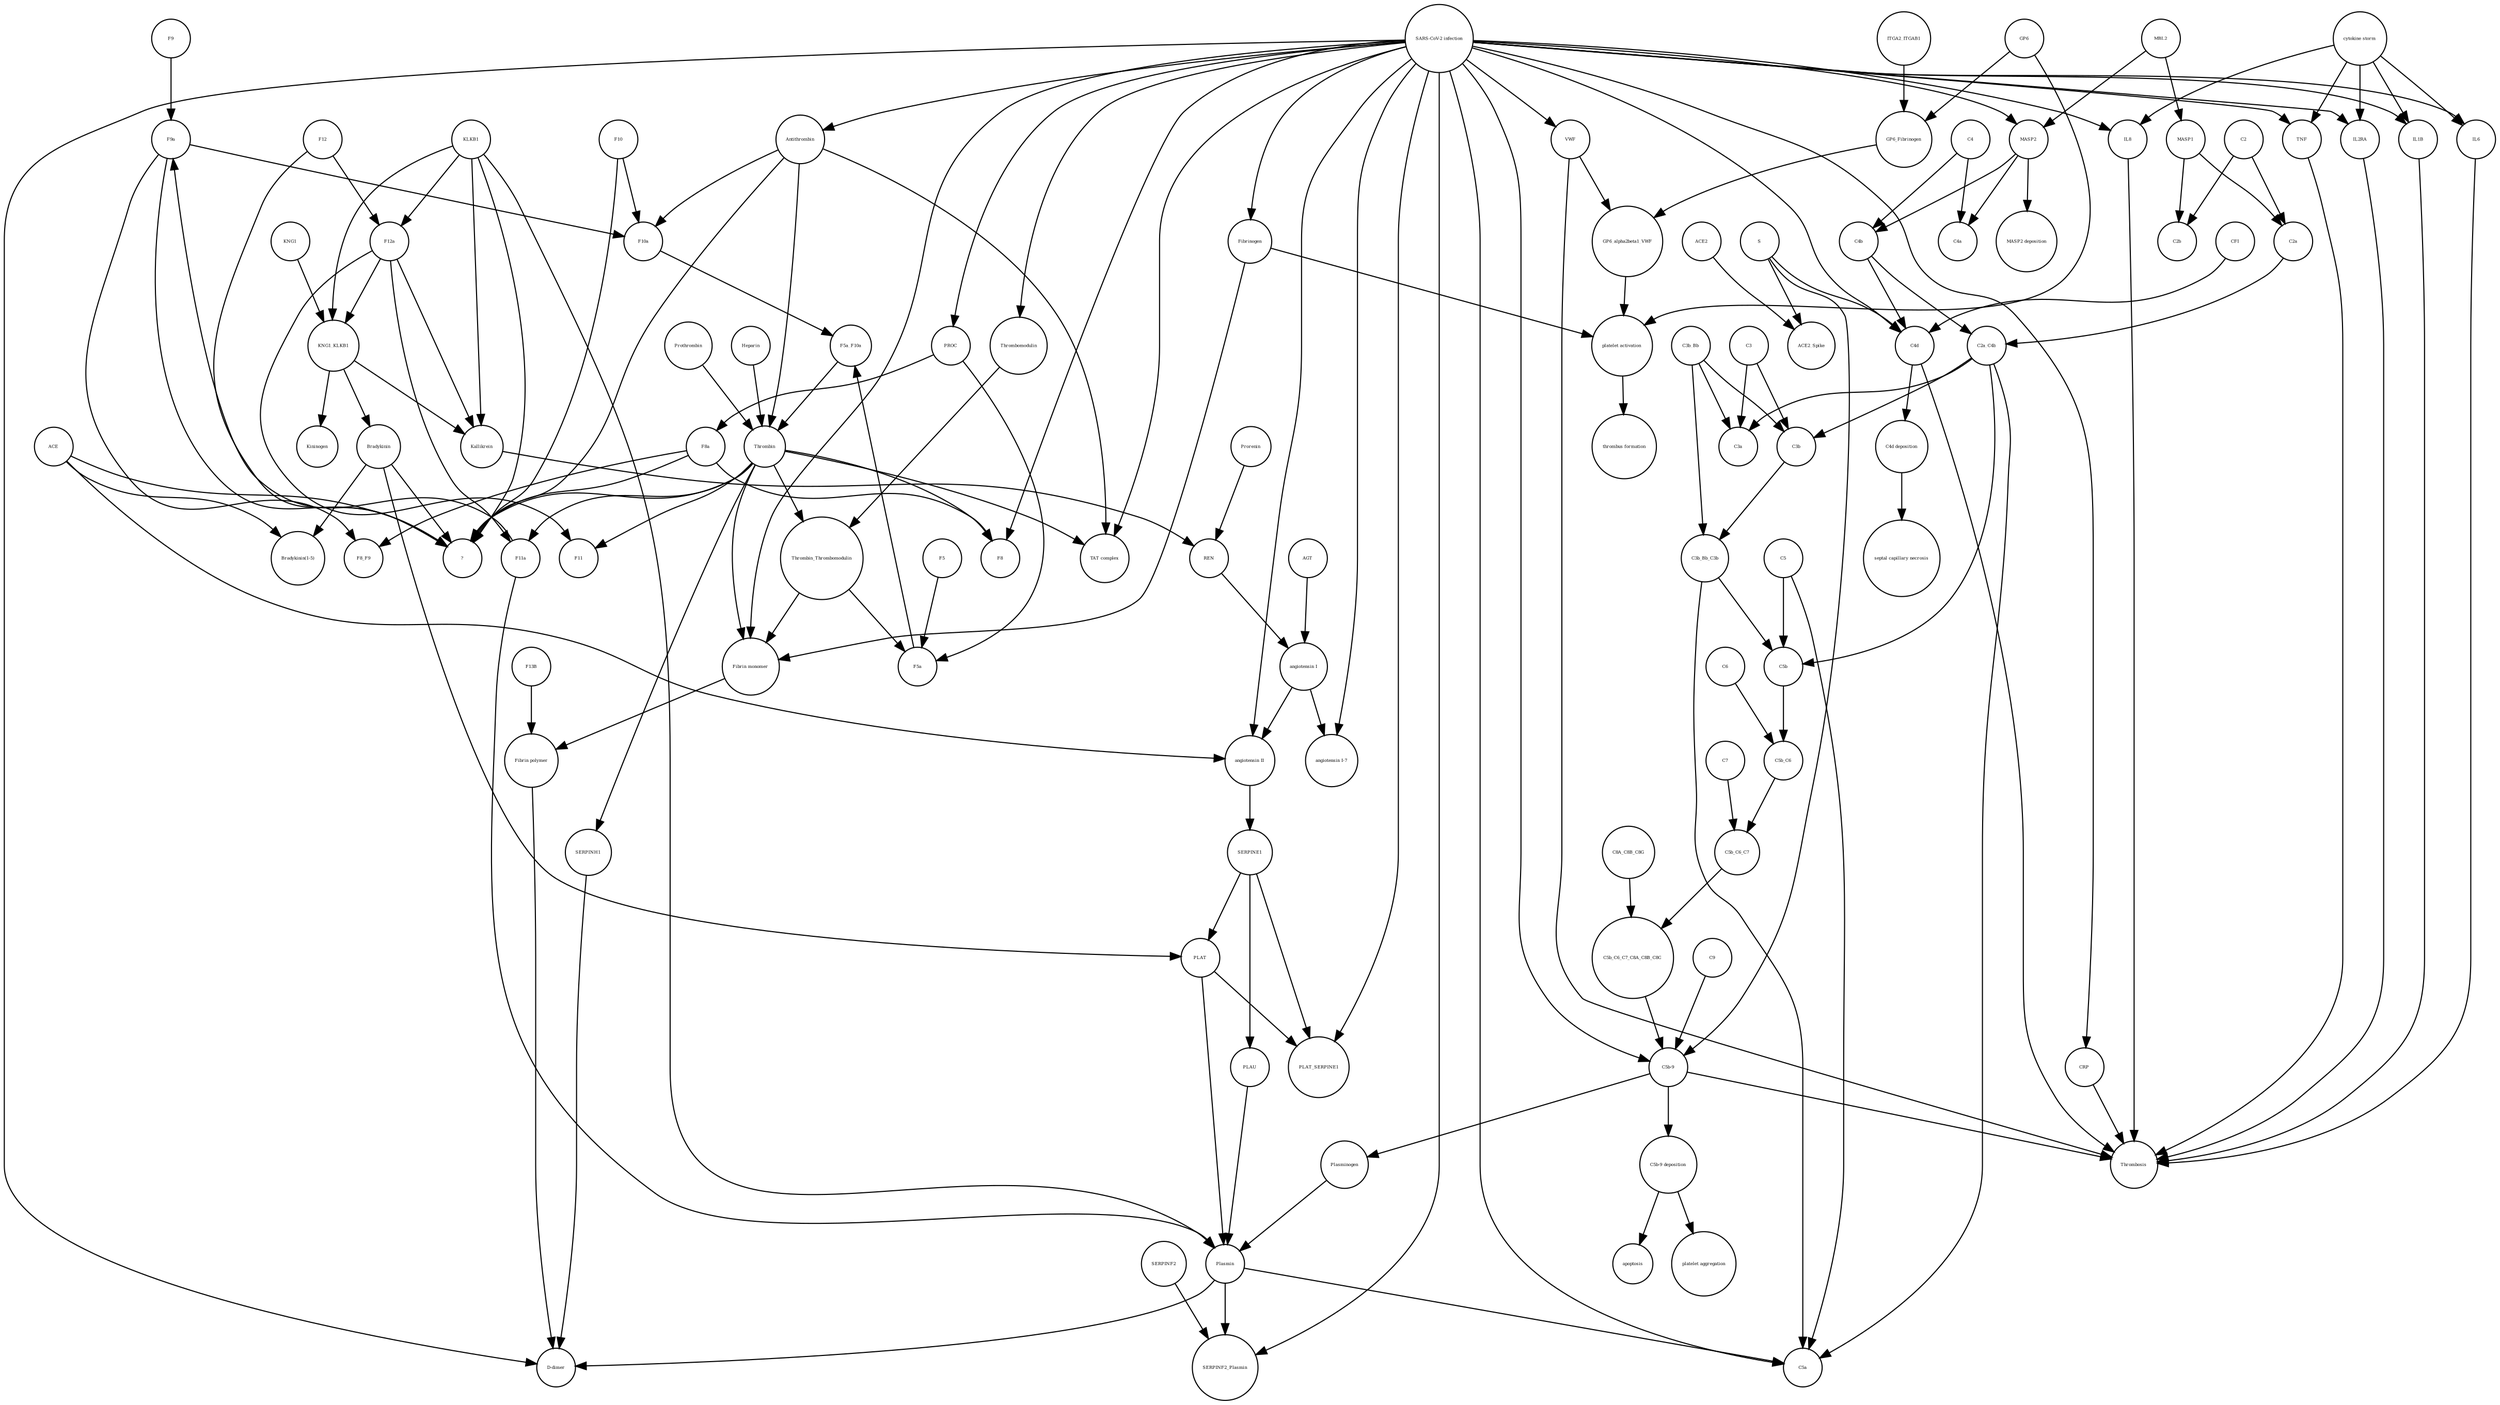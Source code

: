 strict digraph  {
F8a [annotation="urn_miriam_hgnc_HGNC%3A3546", bipartite=0, cls=macromolecule, fontsize=4, label=F8a, shape=circle];
C3b [annotation="", bipartite=0, cls=macromolecule, fontsize=4, label=C3b, shape=circle];
F8_F9 [annotation=urn_miriam_pubmed_22471307, bipartite=0, cls=complex, fontsize=4, label=F8_F9, shape=circle];
Prorenin [annotation="", bipartite=0, cls=macromolecule, fontsize=4, label=Prorenin, shape=circle];
"?" [annotation="", bipartite=0, cls=macromolecule, fontsize=4, label="?", shape=circle];
ACE2_Spike [annotation="", bipartite=0, cls=complex, fontsize=4, label=ACE2_Spike, shape=circle];
"thrombus formation" [annotation="", bipartite=0, cls=phenotype, fontsize=4, label="thrombus formation", shape=circle];
SERPINF2_Plasmin [annotation="", bipartite=0, cls=complex, fontsize=4, label=SERPINF2_Plasmin, shape=circle];
MASP1 [annotation="urn_miriam_hgnc_HGNC%3A6901", bipartite=0, cls=macromolecule, fontsize=4, label=MASP1, shape=circle];
"angiotensin I-7" [annotation="urn_miriam_obo.chebi_CHEBI%3A55438", bipartite=0, cls="simple chemical", fontsize=4, label="angiotensin I-7", shape=circle];
Thrombin [annotation="urn_miriam_hgnc_HGNC%3A3535", bipartite=0, cls=macromolecule, fontsize=4, label=Thrombin, shape=circle];
"septal capillary necrosis" [annotation="", bipartite=0, cls=phenotype, fontsize=4, label="septal capillary necrosis", shape=circle];
ACE2 [annotation="urn_miriam_hgnc_HGNC%3A13557", bipartite=0, cls=macromolecule, fontsize=4, label=ACE2, shape=circle];
C4a [annotation="", bipartite=0, cls=macromolecule, fontsize=4, label=C4a, shape=circle];
Thrombosis [annotation="urn_miriam_mesh_D013923|urn_miriam_mesh_D055806", bipartite=0, cls=phenotype, fontsize=4, label=Thrombosis, shape=circle];
CFI [annotation="urn_miriam_hgnc_HGNC%3A2771", bipartite=0, cls=macromolecule, fontsize=4, label=CFI, shape=circle];
F10 [annotation="urn_miriam_hgnc_HGNC%3A3528", bipartite=0, cls=macromolecule, fontsize=4, label=F10, shape=circle];
GP6_alpha2beta1_VWF [annotation="", bipartite=0, cls=complex, fontsize=4, label=GP6_alpha2beta1_VWF, shape=circle];
PROC [annotation="urn_miriam_hgnc_HGNC%3A9451", bipartite=0, cls=macromolecule, fontsize=4, label=PROC, shape=circle];
IL1B [annotation=urn_miriam_hgnc_5992, bipartite=0, cls=macromolecule, fontsize=4, label=IL1B, shape=circle];
GP6 [annotation=urn_miriam_hgnc_14388, bipartite=0, cls=macromolecule, fontsize=4, label=GP6, shape=circle];
C4 [annotation="", bipartite=0, cls=macromolecule, fontsize=4, label=C4, shape=circle];
KNG1_KLKB1 [annotation=urn_miriam_pubmed_17598838, bipartite=0, cls=complex, fontsize=4, label=KNG1_KLKB1, shape=circle];
"angiotensin I" [annotation="urn_miriam_obo.chebi_CHEBI%3A2718", bipartite=0, cls="simple chemical", fontsize=4, label="angiotensin I", shape=circle];
VWF [annotation="urn_miriam_hgnc_HGNC%3A12726", bipartite=0, cls=macromolecule, fontsize=4, label=VWF, shape=circle];
Antithrombin [annotation="urn_miriam_hgnc_HGNC%3A775", bipartite=0, cls=macromolecule, fontsize=4, label=Antithrombin, shape=circle];
SERPINE1 [annotation="urn_miriam_hgnc_HGNC%3A8593", bipartite=0, cls=macromolecule, fontsize=4, label=SERPINE1, shape=circle];
"MASP2 deposition" [annotation="", bipartite=0, cls=phenotype, fontsize=4, label="MASP2 deposition", shape=circle];
F8 [annotation="urn_miriam_hgnc_HGNC%3A3546", bipartite=0, cls=macromolecule, fontsize=4, label=F8, shape=circle];
IL6 [annotation=urn_miriam_hgnc_6018, bipartite=0, cls=macromolecule, fontsize=4, label=IL6, shape=circle];
Heparin [annotation="urn_miriam_pubmed_708377|urn_miriam_obo.chebi_CHEBI%3A28304", bipartite=0, cls="simple chemical", fontsize=4, label=Heparin, shape=circle];
F5a [annotation="urn_miriam_hgnc_HGNC%3A3542", bipartite=0, cls=macromolecule, fontsize=4, label=F5a, shape=circle];
F5 [annotation="urn_miriam_hgnc_HGNC%3A3541", bipartite=0, cls=macromolecule, fontsize=4, label=F5, shape=circle];
PLAT [annotation="urn_miriam_hgnc_HGNC%3A9051", bipartite=0, cls=macromolecule, fontsize=4, label=PLAT, shape=circle];
C8A_C8B_C8G [annotation="", bipartite=0, cls=complex, fontsize=4, label=C8A_C8B_C8G, shape=circle];
"C5b-9" [annotation="", bipartite=0, cls=complex, fontsize=4, label="C5b-9", shape=circle];
"Bradykinin(1-5)" [annotation="", bipartite=0, cls=macromolecule, fontsize=4, label="Bradykinin(1-5)", shape=circle];
C2 [annotation="urn_miriam_hgnc_HGNC%3A1248", bipartite=0, cls=macromolecule, fontsize=4, label=C2, shape=circle];
"platelet aggregation" [annotation="urn_miriam_obo.go_GO%3A0030168", bipartite=0, cls=phenotype, fontsize=4, label="platelet aggregation", shape=circle];
MBL2 [annotation=urn_miriam_hgnc_6902, bipartite=0, cls=macromolecule, fontsize=4, label=MBL2, shape=circle];
F11 [annotation="urn_miriam_hgnc_HGNC%3A3529", bipartite=0, cls=macromolecule, fontsize=4, label=F11, shape=circle];
IL8 [annotation="urn_miriam_hgnc_HGNC%3A6025", bipartite=0, cls=macromolecule, fontsize=4, label=IL8, shape=circle];
ITGA2_ITGAB1 [annotation="urn_miriam_intact_EBI-16428357", bipartite=0, cls=complex, fontsize=4, label=ITGA2_ITGAB1, shape=circle];
C5b_C6 [annotation="", bipartite=0, cls=complex, fontsize=4, label=C5b_C6, shape=circle];
C3b_Bb [annotation="urn_miriam_pubmed_12440962|urn_miriam_brenda_3.4.21.47", bipartite=0, cls=complex, fontsize=4, label=C3b_Bb, shape=circle];
KLKB1 [annotation=urn_miriam_hgnc_6371, bipartite=0, cls=macromolecule, fontsize=4, label=KLKB1, shape=circle];
PLAU [annotation="", bipartite=0, cls=macromolecule, fontsize=4, label=PLAU, shape=circle];
GP6_Fibrinogen [annotation="", bipartite=0, cls=complex, fontsize=4, label=GP6_Fibrinogen, shape=circle];
C4b [annotation="", bipartite=0, cls=macromolecule, fontsize=4, label=C4b, shape=circle];
IL2RA [annotation="urn_miriam_hgnc_HGNC%3A6008", bipartite=0, cls=macromolecule, fontsize=4, label=IL2RA, shape=circle];
"Fibrin monomer" [annotation="", bipartite=0, cls=macromolecule, fontsize=4, label="Fibrin monomer", shape=circle];
"TAT complex" [annotation=urn_miriam_pubmed_22930518, bipartite=0, cls=complex, fontsize=4, label="TAT complex", shape=circle];
C2a [annotation="", bipartite=0, cls=macromolecule, fontsize=4, label=C2a, shape=circle];
"C5b-9 deposition" [annotation="", bipartite=0, cls=phenotype, fontsize=4, label="C5b-9 deposition", shape=circle];
Plasmin [annotation="urn_miriam_hgnc_HGNC%3A9051", bipartite=0, cls=macromolecule, fontsize=4, label=Plasmin, shape=circle];
C5b_C6_C7_C8A_C8B_C8G [annotation=urn_miriam_pubmed_28630159, bipartite=0, cls=complex, fontsize=4, label=C5b_C6_C7_C8A_C8B_C8G, shape=circle];
SERPINF2 [annotation="urn_miriam_hgnc_HGNC%3A9075", bipartite=0, cls=macromolecule, fontsize=4, label=SERPINF2, shape=circle];
"angiotensin II" [annotation="urn_miriam_obo.chebi_CHEBI%3A2718", bipartite=0, cls="simple chemical", fontsize=4, label="angiotensin II", shape=circle];
AGT [annotation="urn_miriam_hgnc_HGNC%3A333", bipartite=0, cls=macromolecule, fontsize=4, label=AGT, shape=circle];
Bradykinin [annotation="urn_miriam_obo.chebi_CHEBI%3A3165", bipartite=0, cls=macromolecule, fontsize=4, label=Bradykinin, shape=circle];
C5 [annotation="urn_miriam_hgnc_HGNC%3A1331", bipartite=0, cls=macromolecule, fontsize=4, label=C5, shape=circle];
C5b_C6_C7 [annotation=urn_miriam_pubmed_28630159, bipartite=0, cls=complex, fontsize=4, label=C5b_C6_C7, shape=circle];
C5a [annotation="", bipartite=0, cls=macromolecule, fontsize=4, label=C5a, shape=circle];
F12 [annotation="urn_miriam_hgnc_HGNC%3A3530", bipartite=0, cls=macromolecule, fontsize=4, label=F12, shape=circle];
Plasminogen [annotation="urn_miriam_hgnc_HGNC%3A9071", bipartite=0, cls=macromolecule, fontsize=4, label=Plasminogen, shape=circle];
Kininogen [annotation="urn_miriam_hgnc_HGNC%3A6383", bipartite=0, cls=macromolecule, fontsize=4, label=Kininogen, shape=circle];
KNG1 [annotation="urn_miriam_hgnc.symbol_6383", bipartite=0, cls=macromolecule, fontsize=4, label=KNG1, shape=circle];
C9 [annotation="urn_miriam_hgnc_HGNC%3A1358", bipartite=0, cls=macromolecule, fontsize=4, label=C9, shape=circle];
C3a [annotation="", bipartite=0, cls=macromolecule, fontsize=4, label=C3a, shape=circle];
Prothrombin [annotation="urn_miriam_hgnc_HGNC%3A3535", bipartite=0, cls=macromolecule, fontsize=4, label=Prothrombin, shape=circle];
F9 [annotation="urn_miriam_hgnc_HGNC%3A35531", bipartite=0, cls=macromolecule, fontsize=4, label=F9, shape=circle];
C5b [annotation="", bipartite=0, cls=macromolecule, fontsize=4, label=C5b, shape=circle];
C2b [annotation="", bipartite=0, cls=macromolecule, fontsize=4, label=C2b, shape=circle];
ACE [annotation="urn_miriam_hgnc_HGNC%3A2707", bipartite=0, cls=macromolecule, fontsize=4, label=ACE, shape=circle];
Thrombomodulin [annotation="urn_miriam_hgnc_HGNC%3A11784", bipartite=0, cls=macromolecule, fontsize=4, label=Thrombomodulin, shape=circle];
apoptosis [annotation="urn_miriam_obo.go_GO%3A0006915", bipartite=0, cls=phenotype, fontsize=4, label=apoptosis, shape=circle];
"platelet activation" [annotation="urn_miriam_obo.go_GO%3A0030168", bipartite=0, cls=phenotype, fontsize=4, label="platelet activation", shape=circle];
F10a [annotation="urn_miriam_hgnc_HGNC%3A3528", bipartite=0, cls=macromolecule, fontsize=4, label=F10a, shape=circle];
PLAT_SERPINE1 [annotation=urn_miriam_pubmed_22449964, bipartite=0, cls=complex, fontsize=4, label=PLAT_SERPINE1, shape=circle];
C6 [annotation="urn_miriam_hgnc_HGNC%3A1339", bipartite=0, cls=macromolecule, fontsize=4, label=C6, shape=circle];
"Fibrin polymer" [annotation="", bipartite=0, cls=macromolecule, fontsize=4, label="Fibrin polymer", shape=circle];
C3 [annotation="urn_miriam_hgnc_HGNC%3A1318", bipartite=0, cls=macromolecule, fontsize=4, label=C3, shape=circle];
"C4d deposition" [annotation="", bipartite=0, cls=phenotype, fontsize=4, label="C4d deposition", shape=circle];
C3b_Bb_C3b [annotation="urn_miriam_pubmed_12440962|urn_miriam_brenda_34.4.21.47", bipartite=0, cls=complex, fontsize=4, label=C3b_Bb_C3b, shape=circle];
TNF [annotation=urn_miriam_hgnc_11892, bipartite=0, cls=macromolecule, fontsize=4, label=TNF, shape=circle];
C7 [annotation="urn_miriam_hgnc_HGNC%3A1346", bipartite=0, cls=macromolecule, fontsize=4, label=C7, shape=circle];
MASP2 [annotation=urn_miriam_hgnc_6902, bipartite=0, cls=macromolecule, fontsize=4, label=MASP2, shape=circle];
F12a [annotation="urn_miriam_hgnc_HGNC%3A3530", bipartite=0, cls=macromolecule, fontsize=4, label=F12a, shape=circle];
F13B [annotation="", bipartite=0, cls=macromolecule, fontsize=4, label=F13B, shape=circle];
REN [annotation="urn_miriam_hgnc_HGNC%3A9958", bipartite=0, cls=macromolecule, fontsize=4, label=REN, shape=circle];
F9a [annotation="", bipartite=0, cls=macromolecule, fontsize=4, label=F9a, shape=circle];
"cytokine storm" [annotation=urn_miriam_pubmed_2504360, bipartite=0, cls=phenotype, fontsize=4, label="cytokine storm", shape=circle];
C4d [annotation="", bipartite=0, cls=macromolecule, fontsize=4, label=C4d, shape=circle];
Kallikrein [annotation=urn_miriam_hgnc_6371, bipartite=0, cls=macromolecule, fontsize=4, label=Kallikrein, shape=circle];
Thrombin_Thrombomodulin [annotation="urn_miriam_pubmed_6282863|urn_miriam_taxonomy_9986", bipartite=0, cls=complex, fontsize=4, label=Thrombin_Thrombomodulin, shape=circle];
"D-dimer" [annotation=urn_miriam_pubmed_19008457, bipartite=0, cls=macromolecule, fontsize=4, label="D-dimer", shape=circle];
S [annotation="urn_miriam_uniprot_P0DTC2|urn_miriam_uniprot_P59594", bipartite=0, cls=macromolecule, fontsize=4, label=S, shape=circle];
Fibrinogen [annotation=urn_miriam_pubmed_19296670, bipartite=0, cls=complex, fontsize=4, label=Fibrinogen, shape=circle];
CRP [annotation="urn_miriam_hgnc_HGNC%3A2367", bipartite=0, cls=macromolecule, fontsize=4, label=CRP, shape=circle];
F11a [annotation="urn_miriam_hgnc_HGNC%3A3529", bipartite=0, cls=macromolecule, fontsize=4, label=F11a, shape=circle];
C2a_C4b [annotation="", bipartite=0, cls=complex, fontsize=4, label=C2a_C4b, shape=circle];
F5a_F10a [annotation=urn_miriam_pubmed_2303476, bipartite=0, cls=complex, fontsize=4, label=F5a_F10a, shape=circle];
"SARS-CoV-2 infection" [annotation=urn_miriam_taxonomy_2697049, bipartite=0, cls=phenotype, fontsize=4, label="SARS-CoV-2 infection", shape=circle];
SERPINH1 [annotation="urn_miriam_hgnc_HGNC%3A1546", bipartite=0, cls=macromolecule, fontsize=4, label=SERPINH1, shape=circle];
F8a -> "?"  [annotation="", interaction_type=production];
F8a -> F8  [annotation="", interaction_type=production];
F8a -> F8_F9  [annotation="", interaction_type=production];
C3b -> C3b_Bb_C3b  [annotation="", interaction_type=production];
Prorenin -> REN  [annotation="", interaction_type=production];
MASP1 -> C2a  [annotation=urn_miriam_pubmed_10946292, interaction_type=catalysis];
MASP1 -> C2b  [annotation=urn_miriam_pubmed_10946292, interaction_type=catalysis];
Thrombin -> "?"  [annotation=urn_miriam_pubmed_15746105, interaction_type=catalysis];
Thrombin -> F8  [annotation=urn_miriam_pubmed_15746105, interaction_type=catalysis];
Thrombin -> SERPINH1  [annotation=urn_miriam_pubmed_23809134, interaction_type=catalysis];
Thrombin -> F11a  [annotation="urn_miriam_pubmed_21304106|urn_miriam_pubmed_8631976", interaction_type=catalysis];
Thrombin -> F11  [annotation="urn_miriam_pubmed_21304106|urn_miriam_pubmed_8631976", interaction_type=catalysis];
Thrombin -> "TAT complex"  [annotation="", interaction_type=production];
Thrombin -> Thrombin_Thrombomodulin  [annotation="", interaction_type=production];
Thrombin -> "Fibrin monomer"  [annotation="urn_miriam_pubmed_6282863|urn_miriam_pubmed_28228446", interaction_type=catalysis];
ACE2 -> ACE2_Spike  [annotation="", interaction_type=production];
CFI -> C4d  [annotation=urn_miriam_pubmed_19362461, interaction_type=catalysis];
F10 -> F10a  [annotation="", interaction_type=production];
F10 -> "?"  [annotation="", interaction_type=production];
GP6_alpha2beta1_VWF -> "platelet activation"  [annotation="", interaction_type=production];
PROC -> F8a  [annotation="", interaction_type=production];
PROC -> F5a  [annotation="urn_miriam_pubmed_6282863|urn_miriam_pubmed_6572921|urn_miriam_pubmed_2322551", interaction_type=inhibition];
IL1B -> Thrombosis  [annotation="", interaction_type=production];
GP6 -> "platelet activation"  [annotation="urn_miriam_pubmed_29472360|urn_miriam_taxonomy_10090", interaction_type=catalysis];
GP6 -> GP6_Fibrinogen  [annotation="", interaction_type=production];
C4 -> C4b  [annotation="", interaction_type=production];
C4 -> C4a  [annotation="", interaction_type=production];
KNG1_KLKB1 -> Bradykinin  [annotation=urn_miriam_isbn_9781482204049, interaction_type=catalysis];
KNG1_KLKB1 -> Kallikrein  [annotation=urn_miriam_isbn_9781482204049, interaction_type=catalysis];
KNG1_KLKB1 -> Kininogen  [annotation=urn_miriam_isbn_9781482204049, interaction_type=catalysis];
"angiotensin I" -> "angiotensin II"  [annotation="", interaction_type=production];
"angiotensin I" -> "angiotensin I-7"  [annotation="", interaction_type=production];
VWF -> GP6_alpha2beta1_VWF  [annotation="", interaction_type=production];
VWF -> Thrombosis  [annotation="", interaction_type=production];
Antithrombin -> Thrombin  [annotation=urn_miriam_pubmed_15853774, interaction_type=inhibition];
Antithrombin -> "TAT complex"  [annotation="", interaction_type=production];
Antithrombin -> F10a  [annotation="urn_miriam_pubmed_11551226|urn_miriam_pubmed_15853774", interaction_type=inhibition];
Antithrombin -> "?"  [annotation="urn_miriam_pubmed_11551226|urn_miriam_pubmed_15853774", interaction_type=inhibition];
SERPINE1 -> PLAT  [annotation="urn_miriam_pubmed_10373228|urn_miriam_pubmed_2769655", interaction_type=inhibition];
SERPINE1 -> PLAT_SERPINE1  [annotation="", interaction_type=production];
SERPINE1 -> PLAU  [annotation=urn_miriam_pubmed_21199867, interaction_type=inhibition];
IL6 -> Thrombosis  [annotation="", interaction_type=production];
Heparin -> Thrombin  [annotation=urn_miriam_pubmed_15853774, interaction_type=catalysis];
F5a -> F5a_F10a  [annotation="", interaction_type=production];
F5 -> F5a  [annotation="", interaction_type=production];
PLAT -> PLAT_SERPINE1  [annotation="", interaction_type=production];
PLAT -> Plasmin  [annotation=urn_miriam_pubmed_3850647, interaction_type=catalysis];
C8A_C8B_C8G -> C5b_C6_C7_C8A_C8B_C8G  [annotation="", interaction_type=production];
"C5b-9" -> Thrombosis  [annotation="", interaction_type=production];
"C5b-9" -> Plasminogen  [annotation="", interaction_type=production];
"C5b-9" -> "C5b-9 deposition"  [annotation="", interaction_type=production];
C2 -> C2a  [annotation="", interaction_type=production];
C2 -> C2b  [annotation="", interaction_type=production];
MBL2 -> MASP2  [annotation="", interaction_type=production];
MBL2 -> MASP1  [annotation="", interaction_type=production];
IL8 -> Thrombosis  [annotation="", interaction_type=production];
ITGA2_ITGAB1 -> GP6_Fibrinogen  [annotation="", interaction_type=production];
C5b_C6 -> C5b_C6_C7  [annotation="", interaction_type=production];
C3b_Bb -> C3a  [annotation=urn_miriam_pubmed_12440962, interaction_type=catalysis];
C3b_Bb -> C3b  [annotation=urn_miriam_pubmed_12440962, interaction_type=catalysis];
C3b_Bb -> C3b_Bb_C3b  [annotation="", interaction_type=production];
KLKB1 -> KNG1_KLKB1  [annotation="", interaction_type=production];
KLKB1 -> Kallikrein  [annotation="", interaction_type=production];
KLKB1 -> Plasmin  [annotation=urn_miriam_pubmed_3850647, interaction_type=catalysis];
KLKB1 -> F12a  [annotation=urn_miriam_pubmed_21304106, interaction_type=catalysis];
KLKB1 -> "?"  [annotation=urn_miriam_pubmed_21304106, interaction_type=catalysis];
PLAU -> Plasmin  [annotation=urn_miriam_pubmed_3850647, interaction_type=catalysis];
GP6_Fibrinogen -> GP6_alpha2beta1_VWF  [annotation="", interaction_type=production];
C4b -> C2a_C4b  [annotation="", interaction_type=production];
C4b -> C4d  [annotation="", interaction_type=production];
IL2RA -> Thrombosis  [annotation="", interaction_type=production];
"Fibrin monomer" -> "Fibrin polymer"  [annotation="", interaction_type=production];
C2a -> C2a_C4b  [annotation="", interaction_type=production];
"C5b-9 deposition" -> "platelet aggregation"  [annotation="", interaction_type=production];
"C5b-9 deposition" -> apoptosis  [annotation="", interaction_type=production];
Plasmin -> "D-dimer"  [annotation="urn_miriam_pubmed_29096812|urn_miriam_pubmed_10574983", interaction_type=catalysis];
Plasmin -> SERPINF2_Plasmin  [annotation="", interaction_type=production];
Plasmin -> C5a  [annotation="", interaction_type=production];
C5b_C6_C7_C8A_C8B_C8G -> "C5b-9"  [annotation="", interaction_type=production];
SERPINF2 -> SERPINF2_Plasmin  [annotation="", interaction_type=production];
"angiotensin II" -> SERPINE1  [annotation="", interaction_type=production];
AGT -> "angiotensin I"  [annotation="", interaction_type=production];
Bradykinin -> "Bradykinin(1-5)"  [annotation="", interaction_type=production];
Bradykinin -> "?"  [annotation="", interaction_type=production];
Bradykinin -> PLAT  [annotation="urn_miriam_pubmed_10373228|urn_miriam_pubmed_2769655", interaction_type=catalysis];
C5 -> C5a  [annotation="", interaction_type=production];
C5 -> C5b  [annotation="", interaction_type=production];
C5b_C6_C7 -> C5b_C6_C7_C8A_C8B_C8G  [annotation="", interaction_type=production];
F12 -> F12a  [annotation="", interaction_type=production];
F12 -> "?"  [annotation="", interaction_type=production];
Plasminogen -> Plasmin  [annotation="", interaction_type=production];
KNG1 -> KNG1_KLKB1  [annotation="", interaction_type=production];
C9 -> "C5b-9"  [annotation="", interaction_type=production];
Prothrombin -> Thrombin  [annotation="", interaction_type=production];
F9 -> F9a  [annotation="", interaction_type=production];
C5b -> C5b_C6  [annotation="", interaction_type=production];
ACE -> "Bradykinin(1-5)"  [annotation=urn_miriam_pubmed_10969042, interaction_type=catalysis];
ACE -> "?"  [annotation=urn_miriam_pubmed_10969042, interaction_type=catalysis];
ACE -> "angiotensin II"  [annotation="urn_miriam_taxonomy_9606|urn_miriam_pubmed_190881|urn_miriam_pubmed_10969042", interaction_type=catalysis];
Thrombomodulin -> Thrombin_Thrombomodulin  [annotation="", interaction_type=production];
"platelet activation" -> "thrombus formation"  [annotation="", interaction_type=production];
F10a -> F5a_F10a  [annotation="", interaction_type=production];
C6 -> C5b_C6  [annotation="", interaction_type=production];
"Fibrin polymer" -> "D-dimer"  [annotation="", interaction_type=production];
C3 -> C3b  [annotation="", interaction_type=production];
C3 -> C3a  [annotation="", interaction_type=production];
"C4d deposition" -> "septal capillary necrosis"  [annotation="", interaction_type=production];
C3b_Bb_C3b -> C5a  [annotation=urn_miriam_pubmed_28630159, interaction_type=catalysis];
C3b_Bb_C3b -> C5b  [annotation=urn_miriam_pubmed_28630159, interaction_type=catalysis];
TNF -> Thrombosis  [annotation="", interaction_type=production];
C7 -> C5b_C6_C7  [annotation="", interaction_type=production];
MASP2 -> "MASP2 deposition"  [annotation="", interaction_type=production];
MASP2 -> C4b  [annotation=urn_miriam_pubmed_21664989, interaction_type=catalysis];
MASP2 -> C4a  [annotation=urn_miriam_pubmed_21664989, interaction_type=catalysis];
F12a -> KNG1_KLKB1  [annotation=urn_miriam_pubmed_7944388, interaction_type=catalysis];
F12a -> Kallikrein  [annotation=urn_miriam_pubmed_21304106, interaction_type=catalysis];
F12a -> F11a  [annotation="", interaction_type=production];
F12a -> F11  [annotation="", interaction_type=production];
F13B -> "Fibrin polymer"  [annotation="urn_miriam_pubmed_29096812|urn_miriam_pubmed_7577232", interaction_type=catalysis];
REN -> "angiotensin I"  [annotation="urn_miriam_pubmed_10585461|urn_miriam_pubmed_30934934|urn_miriam_pubmed_6172448|urn_miriam_taxonomy_9606", interaction_type=catalysis];
F9a -> F10a  [annotation="urn_miriam_pubmed_11551226|urn_miriam_pubmed_15853774", interaction_type=catalysis];
F9a -> "?"  [annotation="urn_miriam_pubmed_11551226|urn_miriam_pubmed_15853774", interaction_type=catalysis];
F9a -> F8_F9  [annotation="", interaction_type=production];
"cytokine storm" -> IL1B  [annotation="", interaction_type=production];
"cytokine storm" -> TNF  [annotation="", interaction_type=production];
"cytokine storm" -> IL2RA  [annotation="", interaction_type=production];
"cytokine storm" -> IL8  [annotation="", interaction_type=production];
"cytokine storm" -> IL6  [annotation="", interaction_type=production];
C4d -> Thrombosis  [annotation="", interaction_type=production];
C4d -> "C4d deposition"  [annotation="", interaction_type=production];
Kallikrein -> REN  [annotation=urn_miriam_pubmed_12793984, interaction_type=catalysis];
Thrombin_Thrombomodulin -> F5a  [annotation="urn_miriam_pubmed_6282863|urn_miriam_pubmed_6572921|urn_miriam_pubmed_2322551", interaction_type=inhibition];
Thrombin_Thrombomodulin -> "Fibrin monomer"  [annotation="urn_miriam_pubmed_6282863|urn_miriam_pubmed_28228446", interaction_type=inhibition];
S -> C4d  [annotation="", interaction_type=production];
S -> ACE2_Spike  [annotation="", interaction_type=production];
S -> "C5b-9"  [annotation="", interaction_type=production];
Fibrinogen -> "platelet activation"  [annotation="", interaction_type=production];
Fibrinogen -> "Fibrin monomer"  [annotation="", interaction_type=production];
CRP -> Thrombosis  [annotation="", interaction_type=production];
F11a -> Plasmin  [annotation=urn_miriam_pubmed_3850647, interaction_type=catalysis];
F11a -> F9a  [annotation=urn_miriam_pubmed_9100000, interaction_type=catalysis];
C2a_C4b -> C3b  [annotation=urn_miriam_pubmed_12440962, interaction_type=catalysis];
C2a_C4b -> C3a  [annotation=urn_miriam_pubmed_12440962, interaction_type=catalysis];
C2a_C4b -> C5a  [annotation=urn_miriam_pubmed_28630159, interaction_type=catalysis];
C2a_C4b -> C5b  [annotation=urn_miriam_pubmed_28630159, interaction_type=catalysis];
F5a_F10a -> Thrombin  [annotation="urn_miriam_pubmed_4430674|urn_miriam_pubmed_3818642", interaction_type=catalysis];
"SARS-CoV-2 infection" -> IL1B  [annotation=urn_miriam_pubmed_32171193, interaction_type=stimulation];
"SARS-CoV-2 infection" -> MASP2  [annotation="", interaction_type=production];
"SARS-CoV-2 infection" -> "angiotensin II"  [annotation=urn_miriam_pubmed_32048163, interaction_type=catalysis];
"SARS-CoV-2 infection" -> TNF  [annotation=urn_miriam_pubmed_32504360, interaction_type=stimulation];
"SARS-CoV-2 infection" -> SERPINF2_Plasmin  [annotation="", interaction_type=production];
"SARS-CoV-2 infection" -> "C5b-9"  [annotation="", interaction_type=production];
"SARS-CoV-2 infection" -> IL2RA  [annotation=urn_miriam_pubmed_32286245, interaction_type=stimulation];
"SARS-CoV-2 infection" -> "TAT complex"  [annotation="", interaction_type=production];
"SARS-CoV-2 infection" -> IL6  [annotation=urn_miriam_pubmed_32286245, interaction_type=stimulation];
"SARS-CoV-2 infection" -> Antithrombin  [annotation="", interaction_type=production];
"SARS-CoV-2 infection" -> C4d  [annotation="", interaction_type=production];
"SARS-CoV-2 infection" -> C5a  [annotation="", interaction_type=production];
"SARS-CoV-2 infection" -> Fibrinogen  [annotation="", interaction_type=production];
"SARS-CoV-2 infection" -> IL8  [annotation=urn_miriam_pubmed_32286245, interaction_type=stimulation];
"SARS-CoV-2 infection" -> "Fibrin monomer"  [annotation="", interaction_type=production];
"SARS-CoV-2 infection" -> "angiotensin I-7"  [annotation=urn_miriam_pubmed_23392115, interaction_type=inhibition];
"SARS-CoV-2 infection" -> Thrombomodulin  [annotation="", interaction_type=production];
"SARS-CoV-2 infection" -> "D-dimer"  [annotation="", interaction_type=production];
"SARS-CoV-2 infection" -> PROC  [annotation="", interaction_type=production];
"SARS-CoV-2 infection" -> F8  [annotation="", interaction_type=production];
"SARS-CoV-2 infection" -> CRP  [annotation="", interaction_type=production];
"SARS-CoV-2 infection" -> PLAT_SERPINE1  [annotation="", interaction_type=production];
"SARS-CoV-2 infection" -> VWF  [annotation="", interaction_type=production];
SERPINH1 -> "D-dimer"  [annotation="urn_miriam_pubmed_29096812|urn_miriam_pubmed_10574983", interaction_type=catalysis];
}
